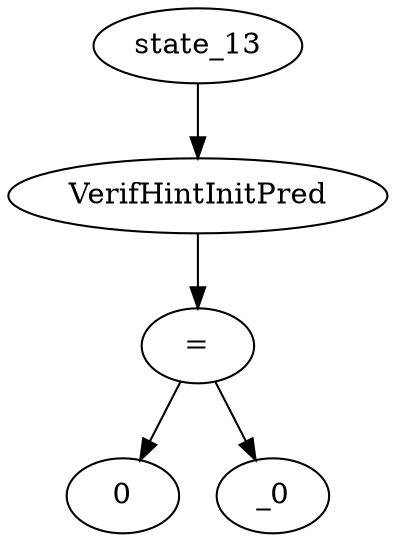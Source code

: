 digraph dag {
0 [label="state_13"];
1 [label="VerifHintInitPred"];
2 [label="="];
3 [label="0"];
4 [label="_0"];
"0" -> "1"[label=""]
"1" -> "2"[label=""]
"2" -> "4"[label=""]
"2" -> "3"[label=""]
}
